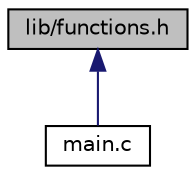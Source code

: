 digraph "lib/functions.h"
{
 // LATEX_PDF_SIZE
  edge [fontname="Helvetica",fontsize="10",labelfontname="Helvetica",labelfontsize="10"];
  node [fontname="Helvetica",fontsize="10",shape=record];
  Node1 [label="lib/functions.h",height=0.2,width=0.4,color="black", fillcolor="grey75", style="filled", fontcolor="black",tooltip="Ficheiro para implementar todas as funções chamadas no functions.h."];
  Node1 -> Node2 [dir="back",color="midnightblue",fontsize="10",style="solid",fontname="Helvetica"];
  Node2 [label="main.c",height=0.2,width=0.4,color="black", fillcolor="white", style="filled",URL="$main_8c.html",tooltip="Ficheiro principal para a gestão e manipulação de antenas."];
}
